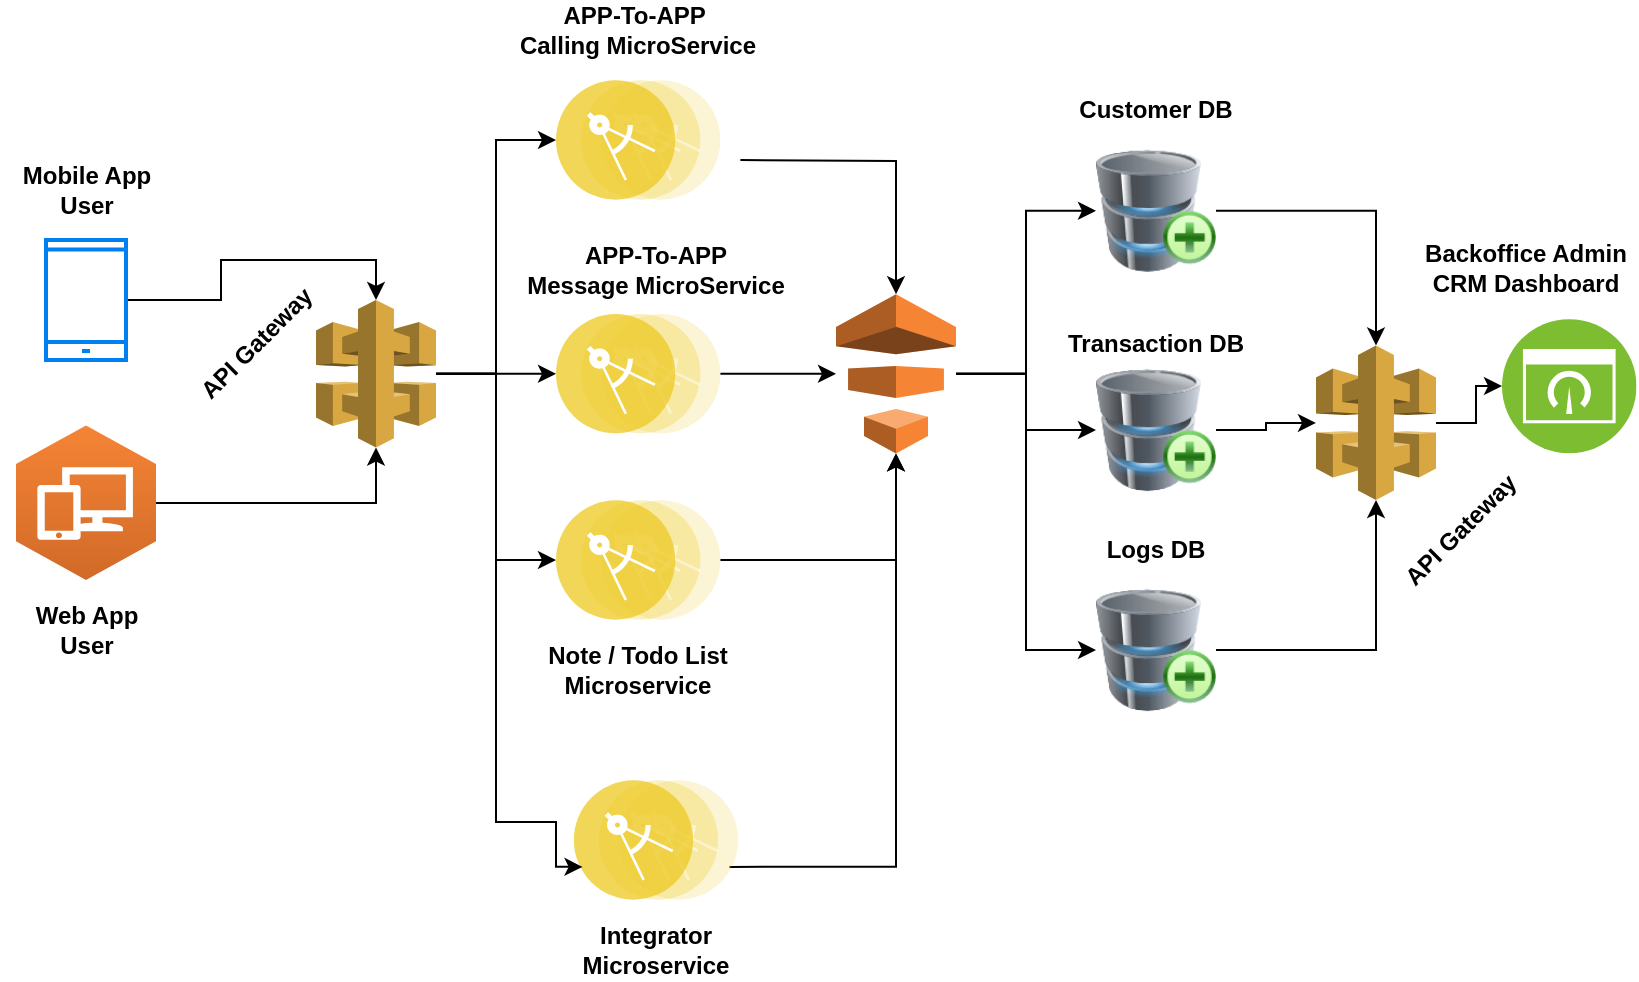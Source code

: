 <mxfile version="15.5.5" type="github">
  <diagram id="8g3x2ywwV2v4L2gm6aw1" name="Page-1">
    <mxGraphModel dx="1278" dy="556" grid="1" gridSize="10" guides="1" tooltips="1" connect="1" arrows="1" fold="1" page="1" pageScale="1" pageWidth="850" pageHeight="1100" math="0" shadow="0">
      <root>
        <mxCell id="0" />
        <mxCell id="1" parent="0" />
        <mxCell id="a-9gZGsGkf5GocT-nxW_-15" style="edgeStyle=orthogonalEdgeStyle;rounded=0;orthogonalLoop=1;jettySize=auto;html=1;entryX=0.5;entryY=0;entryDx=0;entryDy=0;entryPerimeter=0;" edge="1" parent="1" source="a-9gZGsGkf5GocT-nxW_-1" target="a-9gZGsGkf5GocT-nxW_-14">
          <mxGeometry relative="1" as="geometry" />
        </mxCell>
        <mxCell id="a-9gZGsGkf5GocT-nxW_-1" value="" style="html=1;verticalLabelPosition=bottom;align=center;labelBackgroundColor=#ffffff;verticalAlign=top;strokeWidth=2;strokeColor=#0080F0;shadow=0;dashed=0;shape=mxgraph.ios7.icons.smartphone;" vertex="1" parent="1">
          <mxGeometry x="45" y="150" width="40" height="60" as="geometry" />
        </mxCell>
        <mxCell id="a-9gZGsGkf5GocT-nxW_-24" style="edgeStyle=orthogonalEdgeStyle;rounded=0;orthogonalLoop=1;jettySize=auto;html=1;" edge="1" parent="1" target="a-9gZGsGkf5GocT-nxW_-23">
          <mxGeometry relative="1" as="geometry">
            <mxPoint x="392.2" y="110" as="sourcePoint" />
          </mxGeometry>
        </mxCell>
        <mxCell id="a-9gZGsGkf5GocT-nxW_-2" value="" style="aspect=fixed;perimeter=ellipsePerimeter;html=1;align=center;shadow=0;dashed=0;fontColor=#4277BB;labelBackgroundColor=#ffffff;fontSize=12;spacingTop=3;image;image=img/lib/ibm/applications/microservice.svg;" vertex="1" parent="1">
          <mxGeometry x="300" y="70" width="82.2" height="60" as="geometry" />
        </mxCell>
        <mxCell id="a-9gZGsGkf5GocT-nxW_-25" value="" style="edgeStyle=orthogonalEdgeStyle;rounded=0;orthogonalLoop=1;jettySize=auto;html=1;" edge="1" parent="1" source="a-9gZGsGkf5GocT-nxW_-3" target="a-9gZGsGkf5GocT-nxW_-23">
          <mxGeometry relative="1" as="geometry" />
        </mxCell>
        <mxCell id="a-9gZGsGkf5GocT-nxW_-3" value="" style="aspect=fixed;perimeter=ellipsePerimeter;html=1;align=center;shadow=0;dashed=0;fontColor=#4277BB;labelBackgroundColor=#ffffff;fontSize=12;spacingTop=3;image;image=img/lib/ibm/applications/microservice.svg;" vertex="1" parent="1">
          <mxGeometry x="300" y="186.88" width="82.2" height="60" as="geometry" />
        </mxCell>
        <mxCell id="a-9gZGsGkf5GocT-nxW_-26" style="edgeStyle=orthogonalEdgeStyle;rounded=0;orthogonalLoop=1;jettySize=auto;html=1;entryX=0.5;entryY=1;entryDx=0;entryDy=0;entryPerimeter=0;" edge="1" parent="1" source="a-9gZGsGkf5GocT-nxW_-4" target="a-9gZGsGkf5GocT-nxW_-23">
          <mxGeometry relative="1" as="geometry" />
        </mxCell>
        <mxCell id="a-9gZGsGkf5GocT-nxW_-4" value="" style="aspect=fixed;perimeter=ellipsePerimeter;html=1;align=center;shadow=0;dashed=0;fontColor=#4277BB;labelBackgroundColor=#ffffff;fontSize=12;spacingTop=3;image;image=img/lib/ibm/applications/microservice.svg;" vertex="1" parent="1">
          <mxGeometry x="300" y="280" width="82.2" height="60" as="geometry" />
        </mxCell>
        <mxCell id="a-9gZGsGkf5GocT-nxW_-27" style="edgeStyle=orthogonalEdgeStyle;rounded=0;orthogonalLoop=1;jettySize=auto;html=1;exitX=1;exitY=0.75;exitDx=0;exitDy=0;" edge="1" parent="1" source="a-9gZGsGkf5GocT-nxW_-5" target="a-9gZGsGkf5GocT-nxW_-23">
          <mxGeometry relative="1" as="geometry">
            <mxPoint x="392.2" y="410" as="sourcePoint" />
          </mxGeometry>
        </mxCell>
        <mxCell id="a-9gZGsGkf5GocT-nxW_-5" value="" style="aspect=fixed;perimeter=ellipsePerimeter;html=1;align=center;shadow=0;dashed=0;fontColor=#4277BB;labelBackgroundColor=#ffffff;fontSize=12;spacingTop=3;image;image=img/lib/ibm/applications/microservice.svg;" vertex="1" parent="1">
          <mxGeometry x="308.9" y="420" width="82.2" height="60" as="geometry" />
        </mxCell>
        <mxCell id="a-9gZGsGkf5GocT-nxW_-16" style="edgeStyle=orthogonalEdgeStyle;rounded=0;orthogonalLoop=1;jettySize=auto;html=1;entryX=0.5;entryY=1;entryDx=0;entryDy=0;entryPerimeter=0;" edge="1" parent="1" source="a-9gZGsGkf5GocT-nxW_-7" target="a-9gZGsGkf5GocT-nxW_-14">
          <mxGeometry relative="1" as="geometry" />
        </mxCell>
        <mxCell id="a-9gZGsGkf5GocT-nxW_-7" value="" style="outlineConnect=0;dashed=0;verticalLabelPosition=bottom;verticalAlign=top;align=center;html=1;shape=mxgraph.aws3.workspaces;fillColor=#D16A28;gradientColor=#F58435;gradientDirection=north;" vertex="1" parent="1">
          <mxGeometry x="30" y="242.75" width="70" height="77.25" as="geometry" />
        </mxCell>
        <mxCell id="a-9gZGsGkf5GocT-nxW_-35" style="edgeStyle=orthogonalEdgeStyle;rounded=0;orthogonalLoop=1;jettySize=auto;html=1;" edge="1" parent="1" source="a-9gZGsGkf5GocT-nxW_-9" target="a-9gZGsGkf5GocT-nxW_-32">
          <mxGeometry relative="1" as="geometry" />
        </mxCell>
        <mxCell id="a-9gZGsGkf5GocT-nxW_-9" value="" style="image;html=1;image=img/lib/clip_art/computers/Database_Add_128x128.png" vertex="1" parent="1">
          <mxGeometry x="570" y="100.38" width="60" height="70" as="geometry" />
        </mxCell>
        <mxCell id="a-9gZGsGkf5GocT-nxW_-36" value="" style="edgeStyle=orthogonalEdgeStyle;rounded=0;orthogonalLoop=1;jettySize=auto;html=1;" edge="1" parent="1" source="a-9gZGsGkf5GocT-nxW_-10" target="a-9gZGsGkf5GocT-nxW_-32">
          <mxGeometry relative="1" as="geometry" />
        </mxCell>
        <mxCell id="a-9gZGsGkf5GocT-nxW_-10" value="" style="image;html=1;image=img/lib/clip_art/computers/Database_Add_128x128.png" vertex="1" parent="1">
          <mxGeometry x="570" y="210" width="60" height="70" as="geometry" />
        </mxCell>
        <mxCell id="a-9gZGsGkf5GocT-nxW_-37" style="edgeStyle=orthogonalEdgeStyle;rounded=0;orthogonalLoop=1;jettySize=auto;html=1;" edge="1" parent="1" source="a-9gZGsGkf5GocT-nxW_-11" target="a-9gZGsGkf5GocT-nxW_-32">
          <mxGeometry relative="1" as="geometry" />
        </mxCell>
        <mxCell id="a-9gZGsGkf5GocT-nxW_-11" value="" style="image;html=1;image=img/lib/clip_art/computers/Database_Add_128x128.png" vertex="1" parent="1">
          <mxGeometry x="570" y="320" width="60" height="70" as="geometry" />
        </mxCell>
        <mxCell id="a-9gZGsGkf5GocT-nxW_-13" value="" style="aspect=fixed;perimeter=ellipsePerimeter;html=1;align=center;shadow=0;dashed=0;fontColor=#4277BB;labelBackgroundColor=#ffffff;fontSize=12;spacingTop=3;image;image=img/lib/ibm/infrastructure/dashboard.svg;" vertex="1" parent="1">
          <mxGeometry x="773" y="189.44" width="67.25" height="67.25" as="geometry" />
        </mxCell>
        <mxCell id="a-9gZGsGkf5GocT-nxW_-17" style="edgeStyle=orthogonalEdgeStyle;rounded=0;orthogonalLoop=1;jettySize=auto;html=1;entryX=0;entryY=0.5;entryDx=0;entryDy=0;" edge="1" parent="1" source="a-9gZGsGkf5GocT-nxW_-14" target="a-9gZGsGkf5GocT-nxW_-2">
          <mxGeometry relative="1" as="geometry" />
        </mxCell>
        <mxCell id="a-9gZGsGkf5GocT-nxW_-18" style="edgeStyle=orthogonalEdgeStyle;rounded=0;orthogonalLoop=1;jettySize=auto;html=1;entryX=0;entryY=0.5;entryDx=0;entryDy=0;" edge="1" parent="1" source="a-9gZGsGkf5GocT-nxW_-14" target="a-9gZGsGkf5GocT-nxW_-3">
          <mxGeometry relative="1" as="geometry" />
        </mxCell>
        <mxCell id="a-9gZGsGkf5GocT-nxW_-19" style="edgeStyle=orthogonalEdgeStyle;rounded=0;orthogonalLoop=1;jettySize=auto;html=1;entryX=0;entryY=0.5;entryDx=0;entryDy=0;" edge="1" parent="1" source="a-9gZGsGkf5GocT-nxW_-14" target="a-9gZGsGkf5GocT-nxW_-4">
          <mxGeometry relative="1" as="geometry" />
        </mxCell>
        <mxCell id="a-9gZGsGkf5GocT-nxW_-20" style="edgeStyle=orthogonalEdgeStyle;rounded=0;orthogonalLoop=1;jettySize=auto;html=1;entryX=0;entryY=0.75;entryDx=0;entryDy=0;" edge="1" parent="1" source="a-9gZGsGkf5GocT-nxW_-14" target="a-9gZGsGkf5GocT-nxW_-5">
          <mxGeometry relative="1" as="geometry">
            <Array as="points">
              <mxPoint x="270" y="217" />
              <mxPoint x="270" y="441" />
              <mxPoint x="300" y="441" />
              <mxPoint x="300" y="463" />
            </Array>
          </mxGeometry>
        </mxCell>
        <mxCell id="a-9gZGsGkf5GocT-nxW_-14" value="" style="outlineConnect=0;dashed=0;verticalLabelPosition=bottom;verticalAlign=top;align=center;html=1;shape=mxgraph.aws3.api_gateway;fillColor=#D9A741;gradientColor=none;" vertex="1" parent="1">
          <mxGeometry x="180" y="180" width="60" height="73.75" as="geometry" />
        </mxCell>
        <mxCell id="a-9gZGsGkf5GocT-nxW_-28" style="edgeStyle=orthogonalEdgeStyle;rounded=0;orthogonalLoop=1;jettySize=auto;html=1;entryX=0;entryY=0.5;entryDx=0;entryDy=0;" edge="1" parent="1" source="a-9gZGsGkf5GocT-nxW_-23" target="a-9gZGsGkf5GocT-nxW_-9">
          <mxGeometry relative="1" as="geometry" />
        </mxCell>
        <mxCell id="a-9gZGsGkf5GocT-nxW_-29" style="edgeStyle=orthogonalEdgeStyle;rounded=0;orthogonalLoop=1;jettySize=auto;html=1;" edge="1" parent="1" source="a-9gZGsGkf5GocT-nxW_-23" target="a-9gZGsGkf5GocT-nxW_-10">
          <mxGeometry relative="1" as="geometry" />
        </mxCell>
        <mxCell id="a-9gZGsGkf5GocT-nxW_-31" style="edgeStyle=orthogonalEdgeStyle;rounded=0;orthogonalLoop=1;jettySize=auto;html=1;entryX=0;entryY=0.5;entryDx=0;entryDy=0;" edge="1" parent="1" source="a-9gZGsGkf5GocT-nxW_-23" target="a-9gZGsGkf5GocT-nxW_-11">
          <mxGeometry relative="1" as="geometry" />
        </mxCell>
        <mxCell id="a-9gZGsGkf5GocT-nxW_-23" value="" style="outlineConnect=0;dashed=0;verticalLabelPosition=bottom;verticalAlign=top;align=center;html=1;shape=mxgraph.aws3.data_pipeline;fillColor=#F58534;gradientColor=none;" vertex="1" parent="1">
          <mxGeometry x="440" y="177.07" width="60" height="79.62" as="geometry" />
        </mxCell>
        <mxCell id="a-9gZGsGkf5GocT-nxW_-34" value="" style="edgeStyle=orthogonalEdgeStyle;rounded=0;orthogonalLoop=1;jettySize=auto;html=1;" edge="1" parent="1" source="a-9gZGsGkf5GocT-nxW_-32" target="a-9gZGsGkf5GocT-nxW_-13">
          <mxGeometry relative="1" as="geometry" />
        </mxCell>
        <mxCell id="a-9gZGsGkf5GocT-nxW_-32" value="" style="outlineConnect=0;dashed=0;verticalLabelPosition=bottom;verticalAlign=top;align=center;html=1;shape=mxgraph.aws3.api_gateway;fillColor=#D9A741;gradientColor=none;" vertex="1" parent="1">
          <mxGeometry x="680" y="202.75" width="60" height="77.25" as="geometry" />
        </mxCell>
        <mxCell id="a-9gZGsGkf5GocT-nxW_-42" value="&lt;b&gt;Mobile App User&lt;/b&gt;" style="text;html=1;strokeColor=none;fillColor=none;align=center;verticalAlign=middle;whiteSpace=wrap;rounded=0;" vertex="1" parent="1">
          <mxGeometry x="22.5" y="110" width="85" height="30" as="geometry" />
        </mxCell>
        <mxCell id="a-9gZGsGkf5GocT-nxW_-43" value="&lt;b&gt;Web App &lt;br&gt;User&lt;/b&gt;" style="text;html=1;strokeColor=none;fillColor=none;align=center;verticalAlign=middle;whiteSpace=wrap;rounded=0;" vertex="1" parent="1">
          <mxGeometry x="22.5" y="330" width="85" height="30" as="geometry" />
        </mxCell>
        <mxCell id="a-9gZGsGkf5GocT-nxW_-44" value="&lt;b&gt;API Gateway&lt;/b&gt;" style="text;html=1;strokeColor=none;fillColor=none;align=center;verticalAlign=middle;whiteSpace=wrap;rounded=0;rotation=-45;" vertex="1" parent="1">
          <mxGeometry x="107.5" y="186.88" width="85" height="30" as="geometry" />
        </mxCell>
        <mxCell id="a-9gZGsGkf5GocT-nxW_-45" value="&lt;b&gt;APP-To-APP&amp;nbsp;&lt;br&gt;Calling MicroService&lt;br&gt;&lt;/b&gt;" style="text;html=1;strokeColor=none;fillColor=none;align=center;verticalAlign=middle;whiteSpace=wrap;rounded=0;" vertex="1" parent="1">
          <mxGeometry x="271.1" y="30" width="140" height="30" as="geometry" />
        </mxCell>
        <mxCell id="a-9gZGsGkf5GocT-nxW_-46" value="&lt;b&gt;APP-To-APP&lt;br&gt;Message MicroService&lt;br&gt;&lt;/b&gt;" style="text;html=1;strokeColor=none;fillColor=none;align=center;verticalAlign=middle;whiteSpace=wrap;rounded=0;" vertex="1" parent="1">
          <mxGeometry x="280" y="150" width="140" height="30" as="geometry" />
        </mxCell>
        <mxCell id="a-9gZGsGkf5GocT-nxW_-47" value="&lt;b&gt;Note / Todo List&lt;br&gt;Microservice&lt;br&gt;&lt;/b&gt;" style="text;html=1;strokeColor=none;fillColor=none;align=center;verticalAlign=middle;whiteSpace=wrap;rounded=0;" vertex="1" parent="1">
          <mxGeometry x="271.1" y="350" width="140" height="30" as="geometry" />
        </mxCell>
        <mxCell id="a-9gZGsGkf5GocT-nxW_-48" value="&lt;b&gt;Integrator &lt;br&gt;Microservice&lt;br&gt;&lt;/b&gt;" style="text;html=1;strokeColor=none;fillColor=none;align=center;verticalAlign=middle;whiteSpace=wrap;rounded=0;" vertex="1" parent="1">
          <mxGeometry x="280" y="490" width="140" height="30" as="geometry" />
        </mxCell>
        <mxCell id="a-9gZGsGkf5GocT-nxW_-49" value="&lt;b&gt;Customer DB&lt;br&gt;&lt;/b&gt;" style="text;html=1;strokeColor=none;fillColor=none;align=center;verticalAlign=middle;whiteSpace=wrap;rounded=0;" vertex="1" parent="1">
          <mxGeometry x="530" y="70" width="140" height="30" as="geometry" />
        </mxCell>
        <mxCell id="a-9gZGsGkf5GocT-nxW_-50" value="&lt;b&gt;Transaction DB&lt;br&gt;&lt;/b&gt;" style="text;html=1;strokeColor=none;fillColor=none;align=center;verticalAlign=middle;whiteSpace=wrap;rounded=0;" vertex="1" parent="1">
          <mxGeometry x="530" y="186.88" width="140" height="30" as="geometry" />
        </mxCell>
        <mxCell id="a-9gZGsGkf5GocT-nxW_-51" value="&lt;b&gt;Logs DB&lt;br&gt;&lt;/b&gt;" style="text;html=1;strokeColor=none;fillColor=none;align=center;verticalAlign=middle;whiteSpace=wrap;rounded=0;" vertex="1" parent="1">
          <mxGeometry x="530" y="290" width="140" height="30" as="geometry" />
        </mxCell>
        <mxCell id="a-9gZGsGkf5GocT-nxW_-52" value="&lt;b&gt;API Gateway&lt;/b&gt;" style="text;html=1;strokeColor=none;fillColor=none;align=center;verticalAlign=middle;whiteSpace=wrap;rounded=0;rotation=-45;" vertex="1" parent="1">
          <mxGeometry x="710" y="280" width="85" height="30" as="geometry" />
        </mxCell>
        <mxCell id="a-9gZGsGkf5GocT-nxW_-53" value="&lt;b&gt;Backoffice Admin CRM Dashboard&lt;br&gt;&lt;/b&gt;" style="text;html=1;strokeColor=none;fillColor=none;align=center;verticalAlign=middle;whiteSpace=wrap;rounded=0;" vertex="1" parent="1">
          <mxGeometry x="730.25" y="147.45" width="110" height="32.55" as="geometry" />
        </mxCell>
      </root>
    </mxGraphModel>
  </diagram>
</mxfile>
